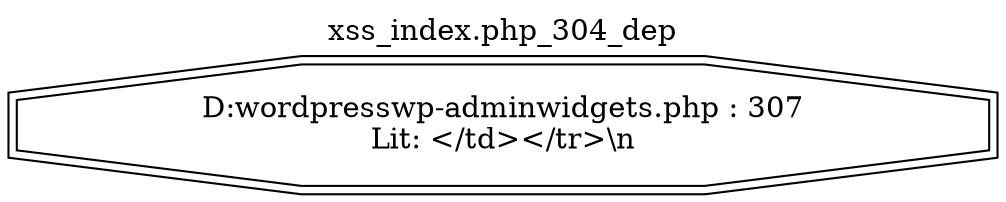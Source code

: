 digraph cfg {
  label="xss_index.php_304_dep";
  labelloc=t;
  n1 [shape=doubleoctagon, label="D:\wordpress\wp-admin\widgets.php : 307\nLit: </td></tr>\\n\n"];
}

